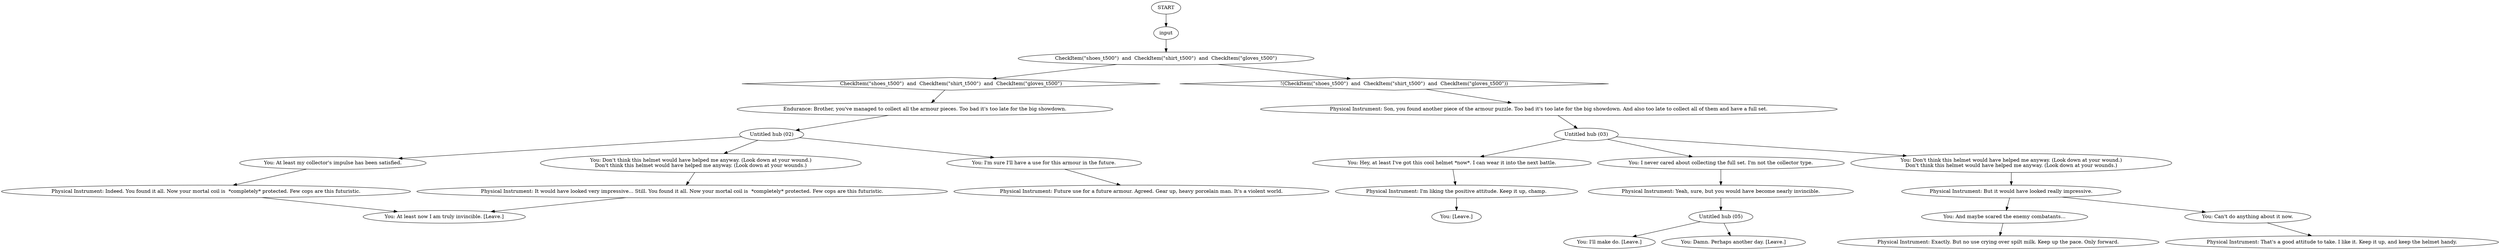 # SEAFORT ORB / fairweather t500 helmet
# Orb that checks how much armour you've collected after you pick up the helmet.
# ==================================================
digraph G {
	  0 [label="START"];
	  1 [label="input"];
	  2 [label="You: Hey, at least I've got this cool helmet *now*. I can wear it into the next battle."];
	  3 [label="You: I'll make do. [Leave.]"];
	  4 [label="Physical Instrument: That's a good attitude to take. I like it. Keep it up, and keep the helmet handy."];
	  5 [label="Physical Instrument: I'm liking the positive attitude. Keep it up, champ."];
	  6 [label="You: [Leave.]"];
	  7 [label="Untitled hub (03)"];
	  8 [label="Physical Instrument: Yeah, sure, but you would have become nearly invincible."];
	  9 [label="You: At least my collector's impulse has been satisfied."];
	  10 [label="You: I never cared about collecting the full set. I'm not the collector type."];
	  11 [label="Physical Instrument: Future use for a future armour. Agreed. Gear up, heavy porcelain man. It's a violent world."];
	  12 [label="Untitled hub (05)"];
	  13 [label="Physical Instrument: Exactly. But no use crying over spilt milk. Keep up the pace. Only forward."];
	  14 [label="You: Don't think this helmet would have helped me anyway. (Look down at your wound.)\nDon't think this helmet would have helped me anyway. (Look down at your wounds.)"];
	  15 [label="Physical Instrument: It would have looked very impressive... Still. You found it all. Now your mortal coil is  *completely* protected. Few cops are this futuristic."];
	  16 [label="You: Don't think this helmet would have helped me anyway. (Look down at your wound.)\nDon't think this helmet would have helped me anyway. (Look down at your wounds.)"];
	  17 [label="You: And maybe scared the enemy combatants..."];
	  18 [label="You: Damn. Perhaps another day. [Leave.]"];
	  19 [label="You: At least now I am truly invincible. [Leave.]"];
	  20 [label="Untitled hub (02)"];
	  21 [label="You: Can't do anything about it now."];
	  22 [label="Physical Instrument: Indeed. You found it all. Now your mortal coil is  *completely* protected. Few cops are this futuristic."];
	  23 [label="CheckItem(\"shoes_t500\")  and  CheckItem(\"shirt_t500\")  and  CheckItem(\"gloves_t500\")"];
	  24 [label="CheckItem(\"shoes_t500\")  and  CheckItem(\"shirt_t500\")  and  CheckItem(\"gloves_t500\")", shape=diamond];
	  25 [label="!(CheckItem(\"shoes_t500\")  and  CheckItem(\"shirt_t500\")  and  CheckItem(\"gloves_t500\"))", shape=diamond];
	  26 [label="Endurance: Brother, you've managed to collect all the armour pieces. Too bad it's too late for the big showdown."];
	  27 [label="Physical Instrument: Son, you found another piece of the armour puzzle. Too bad it's too late for the big showdown. And also too late to collect all of them and have a full set."];
	  29 [label="You: I'm sure I'll have a use for this armour in the future."];
	  30 [label="Physical Instrument: But it would have looked really impressive."];
	  0 -> 1
	  1 -> 23
	  2 -> 5
	  5 -> 6
	  7 -> 16
	  7 -> 10
	  7 -> 2
	  8 -> 12
	  9 -> 22
	  10 -> 8
	  12 -> 18
	  12 -> 3
	  14 -> 15
	  15 -> 19
	  16 -> 30
	  17 -> 13
	  20 -> 9
	  20 -> 29
	  20 -> 14
	  21 -> 4
	  22 -> 19
	  23 -> 24
	  23 -> 25
	  24 -> 26
	  25 -> 27
	  26 -> 20
	  27 -> 7
	  29 -> 11
	  30 -> 17
	  30 -> 21
}

